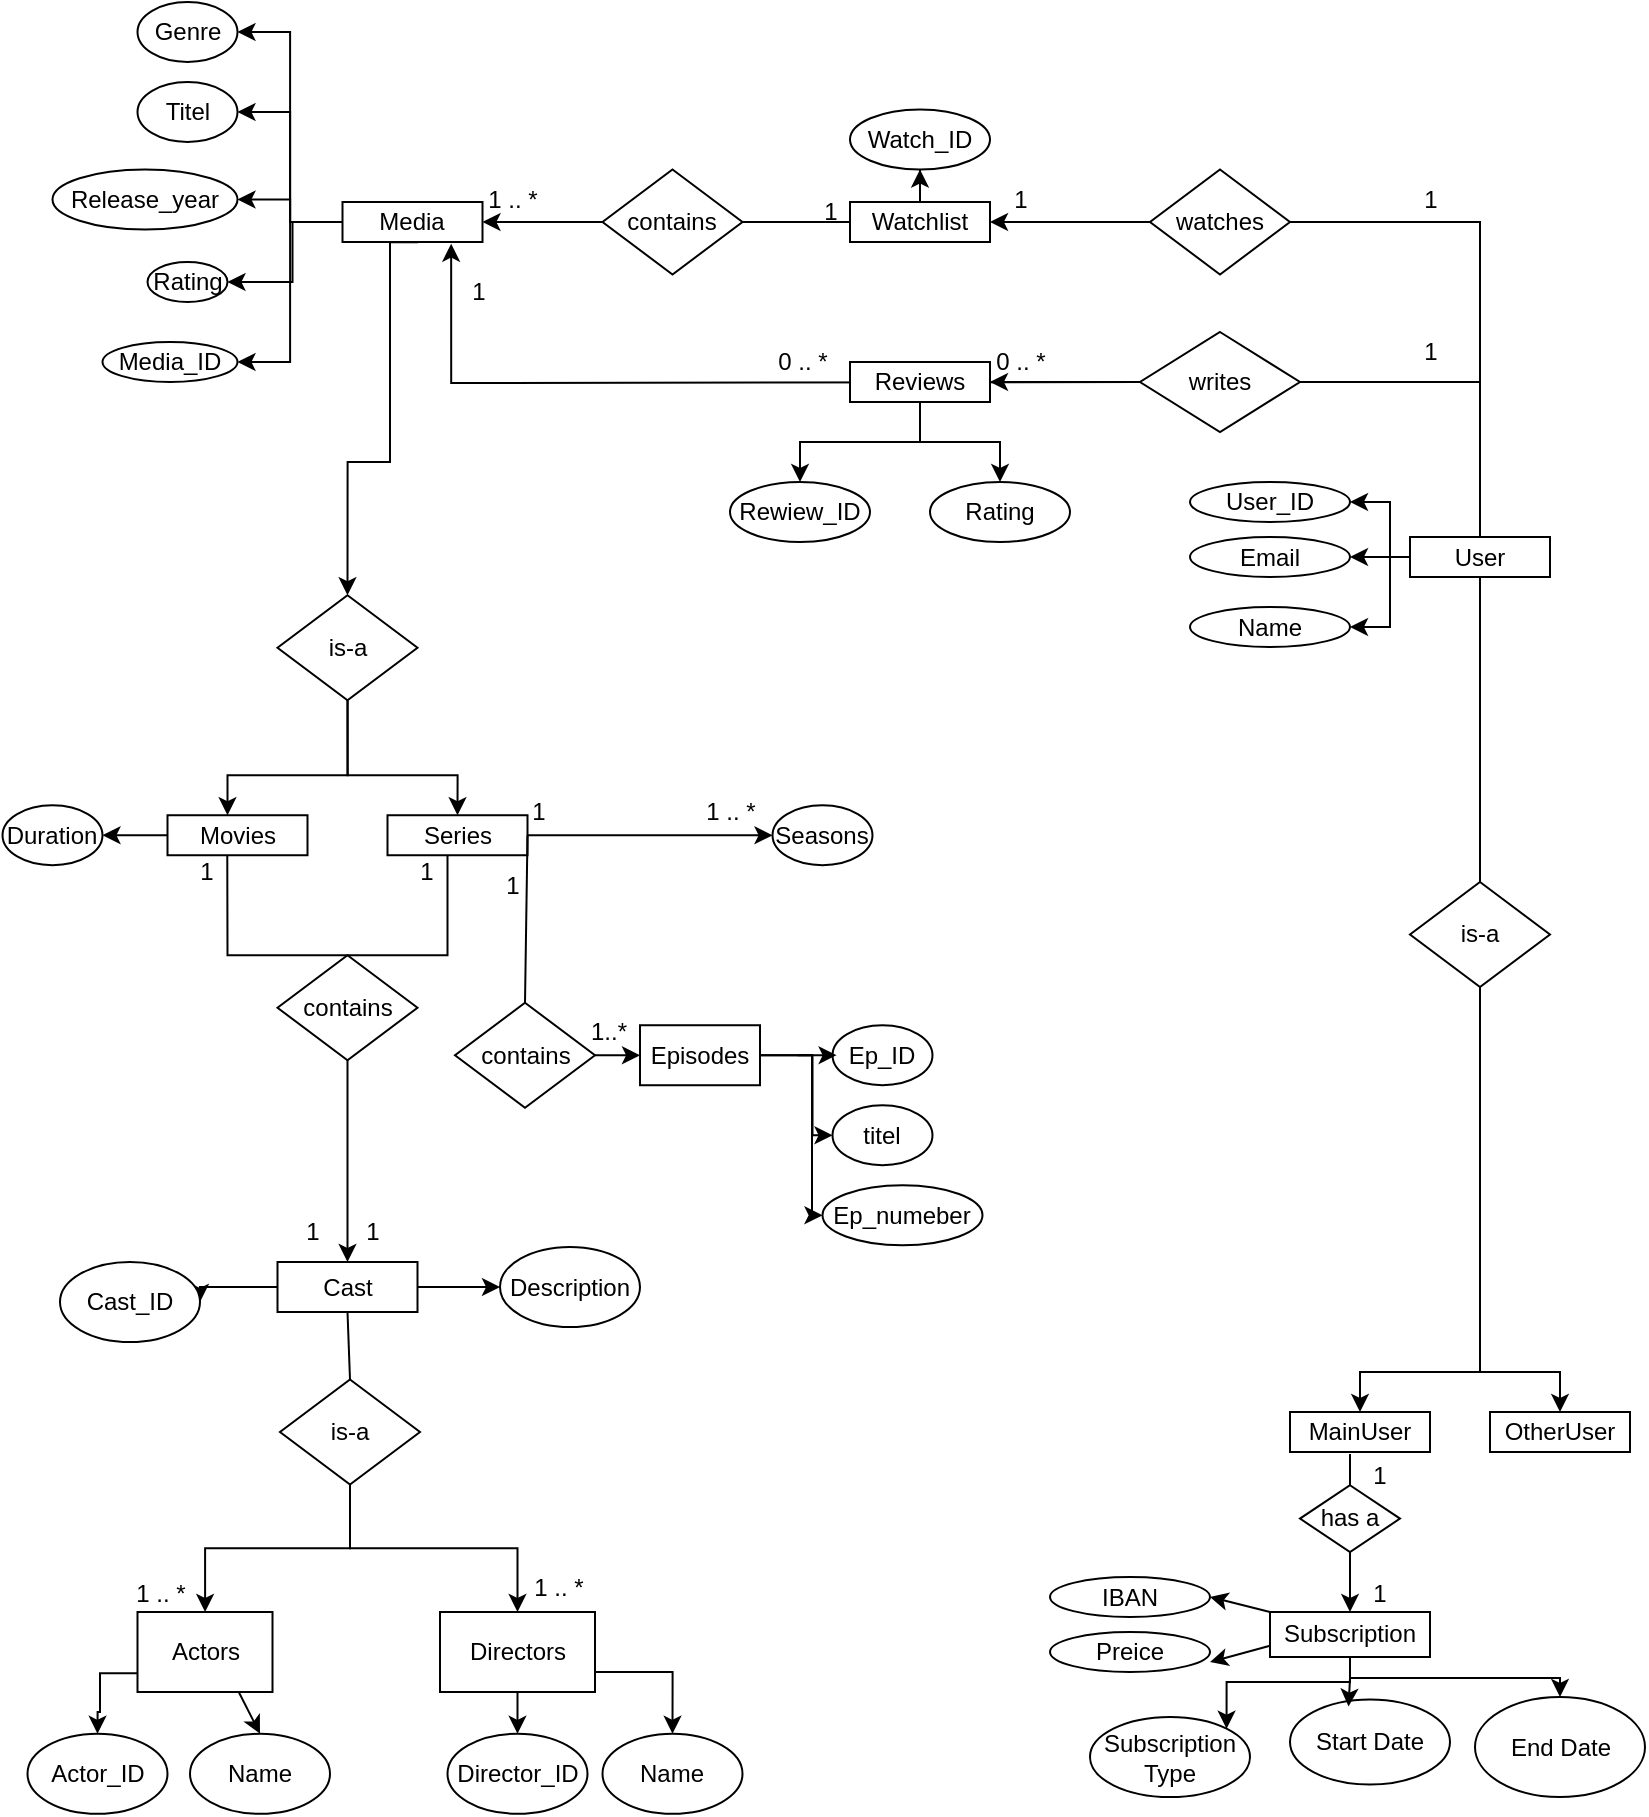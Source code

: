<mxfile version="24.8.6">
  <diagram id="R2lEEEUBdFMjLlhIrx00" name="Page-1">
    <mxGraphModel dx="1122" dy="736" grid="1" gridSize="10" guides="1" tooltips="1" connect="1" arrows="1" fold="1" page="1" pageScale="1" pageWidth="850" pageHeight="1100" math="0" shadow="0" extFonts="Permanent Marker^https://fonts.googleapis.com/css?family=Permanent+Marker">
      <root>
        <mxCell id="0" />
        <mxCell id="1" parent="0" />
        <mxCell id="ododw7PFCaRmxLRYY1u6-10" style="edgeStyle=orthogonalEdgeStyle;rounded=0;orthogonalLoop=1;jettySize=auto;html=1;exitX=0.54;exitY=1.007;exitDx=0;exitDy=0;entryX=0.5;entryY=0;entryDx=0;entryDy=0;exitPerimeter=0;" parent="1" source="ododw7PFCaRmxLRYY1u6-1" target="ododw7PFCaRmxLRYY1u6-3" edge="1">
          <mxGeometry relative="1" as="geometry">
            <mxPoint x="344.931" y="130.069" as="targetPoint" />
            <Array as="points">
              <mxPoint x="220" y="130" />
              <mxPoint x="220" y="240" />
              <mxPoint x="199" y="240" />
            </Array>
          </mxGeometry>
        </mxCell>
        <mxCell id="ododw7PFCaRmxLRYY1u6-12" style="edgeStyle=orthogonalEdgeStyle;rounded=0;orthogonalLoop=1;jettySize=auto;html=1;entryX=1;entryY=0.5;entryDx=0;entryDy=0;" parent="1" source="ododw7PFCaRmxLRYY1u6-1" target="ododw7PFCaRmxLRYY1u6-11" edge="1">
          <mxGeometry relative="1" as="geometry" />
        </mxCell>
        <mxCell id="4snv_okNcYrmUUYU0laY-4" style="edgeStyle=orthogonalEdgeStyle;rounded=0;orthogonalLoop=1;jettySize=auto;html=1;entryX=1;entryY=0.5;entryDx=0;entryDy=0;" parent="1" source="ododw7PFCaRmxLRYY1u6-1" target="4snv_okNcYrmUUYU0laY-1" edge="1">
          <mxGeometry relative="1" as="geometry" />
        </mxCell>
        <mxCell id="4snv_okNcYrmUUYU0laY-5" style="edgeStyle=orthogonalEdgeStyle;rounded=0;orthogonalLoop=1;jettySize=auto;html=1;entryX=1;entryY=0.5;entryDx=0;entryDy=0;" parent="1" source="ododw7PFCaRmxLRYY1u6-1" target="4snv_okNcYrmUUYU0laY-2" edge="1">
          <mxGeometry relative="1" as="geometry" />
        </mxCell>
        <mxCell id="4snv_okNcYrmUUYU0laY-6" style="edgeStyle=orthogonalEdgeStyle;rounded=0;orthogonalLoop=1;jettySize=auto;html=1;entryX=1;entryY=0.5;entryDx=0;entryDy=0;" parent="1" source="ododw7PFCaRmxLRYY1u6-1" target="4snv_okNcYrmUUYU0laY-3" edge="1">
          <mxGeometry relative="1" as="geometry">
            <Array as="points">
              <mxPoint x="171.25" y="120" />
              <mxPoint x="171.25" y="150" />
            </Array>
          </mxGeometry>
        </mxCell>
        <mxCell id="hUXYa30MEbC2z9Zw8lrh-1" style="edgeStyle=orthogonalEdgeStyle;rounded=0;orthogonalLoop=1;jettySize=auto;html=1;entryX=1;entryY=0.5;entryDx=0;entryDy=0;" parent="1" source="ododw7PFCaRmxLRYY1u6-1" target="ododw7PFCaRmxLRYY1u6-14" edge="1">
          <mxGeometry relative="1" as="geometry" />
        </mxCell>
        <mxCell id="ododw7PFCaRmxLRYY1u6-1" value="Media" style="rounded=0;whiteSpace=wrap;html=1;" parent="1" vertex="1">
          <mxGeometry x="196.25" y="110" width="70" height="20" as="geometry" />
        </mxCell>
        <mxCell id="hUXYa30MEbC2z9Zw8lrh-3" style="edgeStyle=orthogonalEdgeStyle;rounded=0;orthogonalLoop=1;jettySize=auto;html=1;entryX=1;entryY=0.5;entryDx=0;entryDy=0;" parent="1" source="ododw7PFCaRmxLRYY1u6-2" target="hUXYa30MEbC2z9Zw8lrh-2" edge="1">
          <mxGeometry relative="1" as="geometry" />
        </mxCell>
        <mxCell id="ododw7PFCaRmxLRYY1u6-2" value="Movies" style="rounded=0;whiteSpace=wrap;html=1;" parent="1" vertex="1">
          <mxGeometry x="108.75" y="416.62" width="70" height="20" as="geometry" />
        </mxCell>
        <mxCell id="ododw7PFCaRmxLRYY1u6-5" style="edgeStyle=orthogonalEdgeStyle;rounded=0;orthogonalLoop=1;jettySize=auto;html=1;exitX=0.5;exitY=1;exitDx=0;exitDy=0;" parent="1" source="ododw7PFCaRmxLRYY1u6-3" target="ododw7PFCaRmxLRYY1u6-2" edge="1">
          <mxGeometry relative="1" as="geometry">
            <Array as="points">
              <mxPoint x="198.75" y="396.62" />
              <mxPoint x="138.75" y="396.62" />
            </Array>
          </mxGeometry>
        </mxCell>
        <mxCell id="ododw7PFCaRmxLRYY1u6-8" style="edgeStyle=orthogonalEdgeStyle;rounded=0;orthogonalLoop=1;jettySize=auto;html=1;entryX=0.5;entryY=0;entryDx=0;entryDy=0;" parent="1" source="ododw7PFCaRmxLRYY1u6-3" target="ododw7PFCaRmxLRYY1u6-6" edge="1">
          <mxGeometry relative="1" as="geometry">
            <Array as="points">
              <mxPoint x="198.75" y="396.62" />
              <mxPoint x="253.75" y="396.62" />
            </Array>
          </mxGeometry>
        </mxCell>
        <mxCell id="ododw7PFCaRmxLRYY1u6-3" value="is-a" style="rhombus;whiteSpace=wrap;html=1;" parent="1" vertex="1">
          <mxGeometry x="163.75" y="306.62" width="70" height="52.5" as="geometry" />
        </mxCell>
        <mxCell id="ododw7PFCaRmxLRYY1u6-25" style="edgeStyle=orthogonalEdgeStyle;rounded=0;orthogonalLoop=1;jettySize=auto;html=1;entryX=0;entryY=0.5;entryDx=0;entryDy=0;" parent="1" source="ododw7PFCaRmxLRYY1u6-6" target="ododw7PFCaRmxLRYY1u6-21" edge="1">
          <mxGeometry relative="1" as="geometry" />
        </mxCell>
        <mxCell id="ododw7PFCaRmxLRYY1u6-6" value="Series" style="rounded=0;whiteSpace=wrap;html=1;" parent="1" vertex="1">
          <mxGeometry x="218.75" y="416.62" width="70" height="20" as="geometry" />
        </mxCell>
        <mxCell id="ododw7PFCaRmxLRYY1u6-11" value="Genre" style="ellipse;whiteSpace=wrap;html=1;" parent="1" vertex="1">
          <mxGeometry x="93.75" y="10" width="50" height="30" as="geometry" />
        </mxCell>
        <mxCell id="ododw7PFCaRmxLRYY1u6-14" value="Media_ID" style="ellipse;whiteSpace=wrap;html=1;" parent="1" vertex="1">
          <mxGeometry x="76.25" y="180" width="67.5" height="20" as="geometry" />
        </mxCell>
        <mxCell id="ododw7PFCaRmxLRYY1u6-21" value="Seasons" style="ellipse;whiteSpace=wrap;html=1;" parent="1" vertex="1">
          <mxGeometry x="411.25" y="411.62" width="50" height="30" as="geometry" />
        </mxCell>
        <mxCell id="xL0sxVGsgrSIJqUNKnKU-6" style="edgeStyle=orthogonalEdgeStyle;rounded=0;orthogonalLoop=1;jettySize=auto;html=1;entryX=0;entryY=0.5;entryDx=0;entryDy=0;" parent="1" target="xL0sxVGsgrSIJqUNKnKU-3" edge="1">
          <mxGeometry relative="1" as="geometry">
            <Array as="points">
              <mxPoint x="431.25" y="536.62" />
              <mxPoint x="431.25" y="576.62" />
            </Array>
            <mxPoint x="423.75" y="536.6" as="sourcePoint" />
          </mxGeometry>
        </mxCell>
        <mxCell id="xL0sxVGsgrSIJqUNKnKU-7" style="edgeStyle=orthogonalEdgeStyle;rounded=0;orthogonalLoop=1;jettySize=auto;html=1;entryX=0;entryY=0.5;entryDx=0;entryDy=0;exitX=1;exitY=0.5;exitDx=0;exitDy=0;" parent="1" source="7Or1WgBIj-IJ1wdiWkvj-67" target="xL0sxVGsgrSIJqUNKnKU-4" edge="1">
          <mxGeometry relative="1" as="geometry">
            <Array as="points">
              <mxPoint x="431" y="537" />
              <mxPoint x="431" y="617" />
            </Array>
            <mxPoint x="423.75" y="536.6" as="sourcePoint" />
          </mxGeometry>
        </mxCell>
        <mxCell id="ododw7PFCaRmxLRYY1u6-28" value="contains" style="rhombus;whiteSpace=wrap;html=1;" parent="1" vertex="1">
          <mxGeometry x="163.75" y="486.62" width="70" height="52.5" as="geometry" />
        </mxCell>
        <mxCell id="ododw7PFCaRmxLRYY1u6-31" value="" style="endArrow=none;html=1;rounded=0;entryX=0.427;entryY=1.006;entryDx=0;entryDy=0;entryPerimeter=0;exitX=0.5;exitY=0;exitDx=0;exitDy=0;" parent="1" source="ododw7PFCaRmxLRYY1u6-28" target="ododw7PFCaRmxLRYY1u6-2" edge="1">
          <mxGeometry width="50" height="50" relative="1" as="geometry">
            <mxPoint x="218.75" y="536.62" as="sourcePoint" />
            <mxPoint x="248.75" y="486.62" as="targetPoint" />
            <Array as="points">
              <mxPoint x="138.75" y="486.62" />
            </Array>
          </mxGeometry>
        </mxCell>
        <mxCell id="ododw7PFCaRmxLRYY1u6-32" value="" style="endArrow=none;html=1;rounded=0;" parent="1" edge="1">
          <mxGeometry width="50" height="50" relative="1" as="geometry">
            <mxPoint x="198.75" y="486.62" as="sourcePoint" />
            <mxPoint x="248.75" y="436.62" as="targetPoint" />
            <Array as="points">
              <mxPoint x="248.75" y="486.62" />
            </Array>
          </mxGeometry>
        </mxCell>
        <mxCell id="ododw7PFCaRmxLRYY1u6-79" style="edgeStyle=orthogonalEdgeStyle;rounded=0;orthogonalLoop=1;jettySize=auto;html=1;entryX=0.5;entryY=1;entryDx=0;entryDy=0;" parent="1" source="ododw7PFCaRmxLRYY1u6-40" target="ododw7PFCaRmxLRYY1u6-77" edge="1">
          <mxGeometry relative="1" as="geometry" />
        </mxCell>
        <mxCell id="ododw7PFCaRmxLRYY1u6-40" value="Watchlist" style="rounded=0;whiteSpace=wrap;html=1;" parent="1" vertex="1">
          <mxGeometry x="450" y="110" width="70" height="20" as="geometry" />
        </mxCell>
        <mxCell id="ododw7PFCaRmxLRYY1u6-43" style="edgeStyle=orthogonalEdgeStyle;rounded=0;orthogonalLoop=1;jettySize=auto;html=1;entryX=1;entryY=0.5;entryDx=0;entryDy=0;" parent="1" source="ododw7PFCaRmxLRYY1u6-41" target="ododw7PFCaRmxLRYY1u6-1" edge="1">
          <mxGeometry relative="1" as="geometry" />
        </mxCell>
        <mxCell id="ododw7PFCaRmxLRYY1u6-41" value="contains" style="rhombus;whiteSpace=wrap;html=1;" parent="1" vertex="1">
          <mxGeometry x="326.25" y="93.75" width="70" height="52.5" as="geometry" />
        </mxCell>
        <mxCell id="ododw7PFCaRmxLRYY1u6-42" value="" style="endArrow=none;html=1;rounded=0;entryX=0;entryY=0.5;entryDx=0;entryDy=0;exitX=1;exitY=0.5;exitDx=0;exitDy=0;" parent="1" source="ododw7PFCaRmxLRYY1u6-41" target="ododw7PFCaRmxLRYY1u6-40" edge="1">
          <mxGeometry width="50" height="50" relative="1" as="geometry">
            <mxPoint x="535" y="210" as="sourcePoint" />
            <mxPoint x="595" y="120" as="targetPoint" />
          </mxGeometry>
        </mxCell>
        <mxCell id="ododw7PFCaRmxLRYY1u6-69" style="edgeStyle=orthogonalEdgeStyle;rounded=0;orthogonalLoop=1;jettySize=auto;html=1;entryX=1;entryY=0.5;entryDx=0;entryDy=0;" parent="1" source="ododw7PFCaRmxLRYY1u6-45" target="ododw7PFCaRmxLRYY1u6-40" edge="1">
          <mxGeometry relative="1" as="geometry" />
        </mxCell>
        <mxCell id="ododw7PFCaRmxLRYY1u6-45" value="watches" style="rhombus;whiteSpace=wrap;html=1;" parent="1" vertex="1">
          <mxGeometry x="600" y="93.75" width="70" height="52.5" as="geometry" />
        </mxCell>
        <mxCell id="ododw7PFCaRmxLRYY1u6-51" value="IBAN" style="ellipse;whiteSpace=wrap;html=1;" parent="1" vertex="1">
          <mxGeometry x="550" y="797.5" width="80" height="20" as="geometry" />
        </mxCell>
        <mxCell id="ododw7PFCaRmxLRYY1u6-52" value="Preice" style="ellipse;whiteSpace=wrap;html=1;" parent="1" vertex="1">
          <mxGeometry x="550" y="825" width="80" height="20" as="geometry" />
        </mxCell>
        <mxCell id="ododw7PFCaRmxLRYY1u6-74" style="edgeStyle=orthogonalEdgeStyle;rounded=0;orthogonalLoop=1;jettySize=auto;html=1;entryX=1;entryY=0.5;entryDx=0;entryDy=0;" parent="1" source="ododw7PFCaRmxLRYY1u6-58" target="ododw7PFCaRmxLRYY1u6-71" edge="1">
          <mxGeometry relative="1" as="geometry">
            <Array as="points">
              <mxPoint x="720" y="288" />
              <mxPoint x="720" y="260" />
            </Array>
          </mxGeometry>
        </mxCell>
        <mxCell id="ododw7PFCaRmxLRYY1u6-75" style="edgeStyle=orthogonalEdgeStyle;rounded=0;orthogonalLoop=1;jettySize=auto;html=1;entryX=1;entryY=0.5;entryDx=0;entryDy=0;" parent="1" source="ododw7PFCaRmxLRYY1u6-58" target="ododw7PFCaRmxLRYY1u6-72" edge="1">
          <mxGeometry relative="1" as="geometry" />
        </mxCell>
        <mxCell id="4snv_okNcYrmUUYU0laY-9" style="edgeStyle=orthogonalEdgeStyle;rounded=0;orthogonalLoop=1;jettySize=auto;html=1;entryX=1;entryY=0.5;entryDx=0;entryDy=0;" parent="1" source="ododw7PFCaRmxLRYY1u6-58" target="4snv_okNcYrmUUYU0laY-8" edge="1">
          <mxGeometry relative="1" as="geometry">
            <Array as="points">
              <mxPoint x="720" y="288" />
              <mxPoint x="720" y="322" />
            </Array>
          </mxGeometry>
        </mxCell>
        <mxCell id="ododw7PFCaRmxLRYY1u6-58" value="User" style="rounded=0;whiteSpace=wrap;html=1;" parent="1" vertex="1">
          <mxGeometry x="730" y="277.5" width="70" height="20" as="geometry" />
        </mxCell>
        <mxCell id="ododw7PFCaRmxLRYY1u6-66" style="edgeStyle=orthogonalEdgeStyle;rounded=0;orthogonalLoop=1;jettySize=auto;html=1;entryX=0.5;entryY=0;entryDx=0;entryDy=0;" parent="1" source="ododw7PFCaRmxLRYY1u6-60" target="ododw7PFCaRmxLRYY1u6-62" edge="1">
          <mxGeometry relative="1" as="geometry">
            <Array as="points">
              <mxPoint x="765" y="695" />
              <mxPoint x="705" y="695" />
            </Array>
          </mxGeometry>
        </mxCell>
        <mxCell id="ododw7PFCaRmxLRYY1u6-67" style="edgeStyle=orthogonalEdgeStyle;rounded=0;orthogonalLoop=1;jettySize=auto;html=1;entryX=0.5;entryY=0;entryDx=0;entryDy=0;" parent="1" source="ododw7PFCaRmxLRYY1u6-60" target="ododw7PFCaRmxLRYY1u6-63" edge="1">
          <mxGeometry relative="1" as="geometry">
            <Array as="points">
              <mxPoint x="765" y="695" />
              <mxPoint x="805" y="695" />
            </Array>
          </mxGeometry>
        </mxCell>
        <mxCell id="ododw7PFCaRmxLRYY1u6-60" value="is-a" style="rhombus;whiteSpace=wrap;html=1;" parent="1" vertex="1">
          <mxGeometry x="730" y="450" width="70" height="52.5" as="geometry" />
        </mxCell>
        <mxCell id="ododw7PFCaRmxLRYY1u6-62" value="MainUser" style="rounded=0;whiteSpace=wrap;html=1;" parent="1" vertex="1">
          <mxGeometry x="670" y="715" width="70" height="20" as="geometry" />
        </mxCell>
        <mxCell id="ododw7PFCaRmxLRYY1u6-63" value="OtherUser" style="rounded=0;whiteSpace=wrap;html=1;" parent="1" vertex="1">
          <mxGeometry x="770" y="715" width="70" height="20" as="geometry" />
        </mxCell>
        <mxCell id="ododw7PFCaRmxLRYY1u6-65" value="" style="endArrow=none;html=1;rounded=0;entryX=0.5;entryY=1;entryDx=0;entryDy=0;exitX=0.5;exitY=0;exitDx=0;exitDy=0;" parent="1" source="ododw7PFCaRmxLRYY1u6-60" target="ododw7PFCaRmxLRYY1u6-58" edge="1">
          <mxGeometry width="50" height="50" relative="1" as="geometry">
            <mxPoint x="740" y="635" as="sourcePoint" />
            <mxPoint x="790" y="585" as="targetPoint" />
          </mxGeometry>
        </mxCell>
        <mxCell id="ododw7PFCaRmxLRYY1u6-68" value="" style="endArrow=none;html=1;rounded=0;entryX=0.5;entryY=0;entryDx=0;entryDy=0;exitX=1;exitY=0.5;exitDx=0;exitDy=0;edgeStyle=orthogonalEdgeStyle;" parent="1" source="ododw7PFCaRmxLRYY1u6-45" target="ododw7PFCaRmxLRYY1u6-58" edge="1">
          <mxGeometry width="50" height="50" relative="1" as="geometry">
            <mxPoint x="680" y="170" as="sourcePoint" />
            <mxPoint x="730" y="120" as="targetPoint" />
          </mxGeometry>
        </mxCell>
        <mxCell id="ododw7PFCaRmxLRYY1u6-71" value="User_ID" style="ellipse;whiteSpace=wrap;html=1;" parent="1" vertex="1">
          <mxGeometry x="620" y="250" width="80" height="20" as="geometry" />
        </mxCell>
        <mxCell id="ododw7PFCaRmxLRYY1u6-72" value="Email" style="ellipse;whiteSpace=wrap;html=1;" parent="1" vertex="1">
          <mxGeometry x="620" y="277.5" width="80" height="20" as="geometry" />
        </mxCell>
        <mxCell id="ododw7PFCaRmxLRYY1u6-73" value="Subscription&lt;div&gt;Type&lt;/div&gt;" style="ellipse;whiteSpace=wrap;html=1;" parent="1" vertex="1">
          <mxGeometry x="570" y="867.5" width="80" height="40" as="geometry" />
        </mxCell>
        <mxCell id="ododw7PFCaRmxLRYY1u6-77" value="Watch_ID" style="ellipse;whiteSpace=wrap;html=1;" parent="1" vertex="1">
          <mxGeometry x="450" y="63.75" width="70" height="30" as="geometry" />
        </mxCell>
        <mxCell id="ododw7PFCaRmxLRYY1u6-84" style="edgeStyle=orthogonalEdgeStyle;rounded=0;orthogonalLoop=1;jettySize=auto;html=1;entryX=0.776;entryY=1.042;entryDx=0;entryDy=0;entryPerimeter=0;" parent="1" target="ododw7PFCaRmxLRYY1u6-1" edge="1">
          <mxGeometry relative="1" as="geometry">
            <mxPoint x="595" y="200" as="sourcePoint" />
          </mxGeometry>
        </mxCell>
        <mxCell id="ododw7PFCaRmxLRYY1u6-88" style="edgeStyle=orthogonalEdgeStyle;rounded=0;orthogonalLoop=1;jettySize=auto;html=1;entryX=0.5;entryY=0;entryDx=0;entryDy=0;" parent="1" source="ododw7PFCaRmxLRYY1u6-82" target="ododw7PFCaRmxLRYY1u6-86" edge="1">
          <mxGeometry relative="1" as="geometry" />
        </mxCell>
        <mxCell id="ododw7PFCaRmxLRYY1u6-82" value="Reviews" style="rounded=0;whiteSpace=wrap;html=1;" parent="1" vertex="1">
          <mxGeometry x="450" y="190" width="70" height="20" as="geometry" />
        </mxCell>
        <mxCell id="ododw7PFCaRmxLRYY1u6-86" value="Rewiew_ID" style="ellipse;whiteSpace=wrap;html=1;" parent="1" vertex="1">
          <mxGeometry x="390" y="250" width="70" height="30" as="geometry" />
        </mxCell>
        <mxCell id="ododw7PFCaRmxLRYY1u6-87" value="Rating" style="ellipse;whiteSpace=wrap;html=1;" parent="1" vertex="1">
          <mxGeometry x="490" y="250" width="70" height="30" as="geometry" />
        </mxCell>
        <mxCell id="ododw7PFCaRmxLRYY1u6-90" style="edgeStyle=orthogonalEdgeStyle;rounded=0;orthogonalLoop=1;jettySize=auto;html=1;entryX=0.5;entryY=0;entryDx=0;entryDy=0;" parent="1" source="ododw7PFCaRmxLRYY1u6-82" target="ododw7PFCaRmxLRYY1u6-87" edge="1">
          <mxGeometry relative="1" as="geometry" />
        </mxCell>
        <mxCell id="4snv_okNcYrmUUYU0laY-1" value="Titel" style="ellipse;whiteSpace=wrap;html=1;" parent="1" vertex="1">
          <mxGeometry x="93.75" y="50" width="50" height="30" as="geometry" />
        </mxCell>
        <mxCell id="4snv_okNcYrmUUYU0laY-2" value="Release_year" style="ellipse;whiteSpace=wrap;html=1;" parent="1" vertex="1">
          <mxGeometry x="51.25" y="93.75" width="92.5" height="30" as="geometry" />
        </mxCell>
        <mxCell id="4snv_okNcYrmUUYU0laY-3" value="Rating" style="ellipse;whiteSpace=wrap;html=1;" parent="1" vertex="1">
          <mxGeometry x="98.75" y="140" width="40" height="20" as="geometry" />
        </mxCell>
        <mxCell id="4snv_okNcYrmUUYU0laY-8" value="Name" style="ellipse;whiteSpace=wrap;html=1;" parent="1" vertex="1">
          <mxGeometry x="620" y="312.5" width="80" height="20" as="geometry" />
        </mxCell>
        <mxCell id="xL0sxVGsgrSIJqUNKnKU-1" value="Ep_ID" style="ellipse;whiteSpace=wrap;html=1;" parent="1" vertex="1">
          <mxGeometry x="441.25" y="521.62" width="50" height="30" as="geometry" />
        </mxCell>
        <mxCell id="xL0sxVGsgrSIJqUNKnKU-3" value="titel" style="ellipse;whiteSpace=wrap;html=1;" parent="1" vertex="1">
          <mxGeometry x="441.25" y="561.62" width="50" height="30" as="geometry" />
        </mxCell>
        <mxCell id="xL0sxVGsgrSIJqUNKnKU-4" value="Ep_numeber" style="ellipse;whiteSpace=wrap;html=1;" parent="1" vertex="1">
          <mxGeometry x="436.25" y="601.62" width="80" height="30" as="geometry" />
        </mxCell>
        <mxCell id="xL0sxVGsgrSIJqUNKnKU-5" style="edgeStyle=orthogonalEdgeStyle;rounded=0;orthogonalLoop=1;jettySize=auto;html=1;entryX=0.04;entryY=0.515;entryDx=0;entryDy=0;entryPerimeter=0;exitX=1;exitY=0.5;exitDx=0;exitDy=0;" parent="1" source="7Or1WgBIj-IJ1wdiWkvj-67" target="xL0sxVGsgrSIJqUNKnKU-1" edge="1">
          <mxGeometry relative="1" as="geometry">
            <mxPoint x="423.75" y="536.6" as="sourcePoint" />
          </mxGeometry>
        </mxCell>
        <mxCell id="xL0sxVGsgrSIJqUNKnKU-10" style="edgeStyle=orthogonalEdgeStyle;rounded=0;orthogonalLoop=1;jettySize=auto;html=1;entryX=0;entryY=0.5;entryDx=0;entryDy=0;" parent="1" source="xL0sxVGsgrSIJqUNKnKU-8" target="7Or1WgBIj-IJ1wdiWkvj-67" edge="1">
          <mxGeometry relative="1" as="geometry">
            <Array as="points">
              <mxPoint x="324" y="537" />
            </Array>
            <mxPoint x="373.75" y="536.62" as="targetPoint" />
          </mxGeometry>
        </mxCell>
        <mxCell id="xL0sxVGsgrSIJqUNKnKU-8" value="contains" style="rhombus;whiteSpace=wrap;html=1;" parent="1" vertex="1">
          <mxGeometry x="252.5" y="510.37" width="70" height="52.5" as="geometry" />
        </mxCell>
        <mxCell id="xL0sxVGsgrSIJqUNKnKU-11" value="" style="endArrow=none;html=1;rounded=0;entryX=1;entryY=0.5;entryDx=0;entryDy=0;exitX=0.5;exitY=0;exitDx=0;exitDy=0;" parent="1" source="xL0sxVGsgrSIJqUNKnKU-8" target="ododw7PFCaRmxLRYY1u6-6" edge="1">
          <mxGeometry width="50" height="50" relative="1" as="geometry">
            <mxPoint x="256.25" y="496.62" as="sourcePoint" />
            <mxPoint x="306.25" y="446.62" as="targetPoint" />
          </mxGeometry>
        </mxCell>
        <mxCell id="xL0sxVGsgrSIJqUNKnKU-23" style="edgeStyle=orthogonalEdgeStyle;rounded=0;orthogonalLoop=1;jettySize=auto;html=1;entryX=0;entryY=0.5;entryDx=0;entryDy=0;" parent="1" source="xL0sxVGsgrSIJqUNKnKU-14" target="xL0sxVGsgrSIJqUNKnKU-22" edge="1">
          <mxGeometry relative="1" as="geometry" />
        </mxCell>
        <mxCell id="hUXYa30MEbC2z9Zw8lrh-6" style="edgeStyle=orthogonalEdgeStyle;rounded=0;orthogonalLoop=1;jettySize=auto;html=1;entryX=1;entryY=0.5;entryDx=0;entryDy=0;exitX=0;exitY=0.5;exitDx=0;exitDy=0;" parent="1" source="xL0sxVGsgrSIJqUNKnKU-14" target="hUXYa30MEbC2z9Zw8lrh-4" edge="1">
          <mxGeometry relative="1" as="geometry">
            <mxPoint x="193.75" y="680" as="sourcePoint" />
          </mxGeometry>
        </mxCell>
        <mxCell id="xL0sxVGsgrSIJqUNKnKU-14" value="Cast" style="rounded=0;whiteSpace=wrap;html=1;" parent="1" vertex="1">
          <mxGeometry x="163.75" y="640" width="70" height="25" as="geometry" />
        </mxCell>
        <mxCell id="xL0sxVGsgrSIJqUNKnKU-21" style="edgeStyle=orthogonalEdgeStyle;rounded=0;orthogonalLoop=1;jettySize=auto;html=1;entryX=0.5;entryY=0;entryDx=0;entryDy=0;exitX=0.5;exitY=1;exitDx=0;exitDy=0;" parent="1" source="ododw7PFCaRmxLRYY1u6-28" target="xL0sxVGsgrSIJqUNKnKU-14" edge="1">
          <mxGeometry relative="1" as="geometry">
            <mxPoint x="174.25" y="522.62" as="sourcePoint" />
            <mxPoint x="99.25" y="586.62" as="targetPoint" />
          </mxGeometry>
        </mxCell>
        <mxCell id="xL0sxVGsgrSIJqUNKnKU-22" value="Description" style="ellipse;whiteSpace=wrap;html=1;" parent="1" vertex="1">
          <mxGeometry x="275" y="632.5" width="70" height="40" as="geometry" />
        </mxCell>
        <mxCell id="hUXYa30MEbC2z9Zw8lrh-2" value="Duration" style="ellipse;whiteSpace=wrap;html=1;" parent="1" vertex="1">
          <mxGeometry x="26.25" y="411.62" width="50" height="30" as="geometry" />
        </mxCell>
        <mxCell id="hUXYa30MEbC2z9Zw8lrh-4" value="Cast_ID" style="ellipse;whiteSpace=wrap;html=1;" parent="1" vertex="1">
          <mxGeometry x="55" y="640" width="70" height="40" as="geometry" />
        </mxCell>
        <mxCell id="7Or1WgBIj-IJ1wdiWkvj-1" value="is-a" style="rhombus;whiteSpace=wrap;html=1;" parent="1" vertex="1">
          <mxGeometry x="165" y="698.75" width="70" height="52.5" as="geometry" />
        </mxCell>
        <mxCell id="7Or1WgBIj-IJ1wdiWkvj-3" value="" style="endArrow=none;html=1;rounded=0;entryX=0.5;entryY=1;entryDx=0;entryDy=0;exitX=0.5;exitY=0;exitDx=0;exitDy=0;" parent="1" source="7Or1WgBIj-IJ1wdiWkvj-1" target="xL0sxVGsgrSIJqUNKnKU-14" edge="1">
          <mxGeometry width="50" height="50" relative="1" as="geometry">
            <mxPoint x="273.75" y="755" as="sourcePoint" />
            <mxPoint x="323.75" y="705" as="targetPoint" />
          </mxGeometry>
        </mxCell>
        <mxCell id="7Or1WgBIj-IJ1wdiWkvj-4" value="" style="endArrow=classic;html=1;rounded=0;exitX=0.5;exitY=1;exitDx=0;exitDy=0;edgeStyle=orthogonalEdgeStyle;" parent="1" source="7Or1WgBIj-IJ1wdiWkvj-1" target="7Or1WgBIj-IJ1wdiWkvj-15" edge="1">
          <mxGeometry width="50" height="50" relative="1" as="geometry">
            <mxPoint x="273.75" y="755" as="sourcePoint" />
            <mxPoint x="196.25" y="815" as="targetPoint" />
          </mxGeometry>
        </mxCell>
        <mxCell id="7Or1WgBIj-IJ1wdiWkvj-5" value="" style="endArrow=classic;html=1;rounded=0;exitX=0.5;exitY=1;exitDx=0;exitDy=0;edgeStyle=orthogonalEdgeStyle;" parent="1" source="7Or1WgBIj-IJ1wdiWkvj-1" target="7Or1WgBIj-IJ1wdiWkvj-16" edge="1">
          <mxGeometry width="50" height="50" relative="1" as="geometry">
            <mxPoint x="273.75" y="755" as="sourcePoint" />
            <mxPoint x="281.25" y="815" as="targetPoint" />
          </mxGeometry>
        </mxCell>
        <mxCell id="7Or1WgBIj-IJ1wdiWkvj-6" value="Actor_ID" style="ellipse;whiteSpace=wrap;html=1;" parent="1" vertex="1">
          <mxGeometry x="38.75" y="875.88" width="70" height="40" as="geometry" />
        </mxCell>
        <mxCell id="7Or1WgBIj-IJ1wdiWkvj-7" value="Director_ID" style="ellipse;whiteSpace=wrap;html=1;" parent="1" vertex="1">
          <mxGeometry x="248.75" y="875.88" width="70" height="40" as="geometry" />
        </mxCell>
        <mxCell id="7Or1WgBIj-IJ1wdiWkvj-8" value="Name" style="ellipse;whiteSpace=wrap;html=1;" parent="1" vertex="1">
          <mxGeometry x="120" y="875.88" width="70" height="40" as="geometry" />
        </mxCell>
        <mxCell id="7Or1WgBIj-IJ1wdiWkvj-9" value="Name" style="ellipse;whiteSpace=wrap;html=1;" parent="1" vertex="1">
          <mxGeometry x="326.25" y="875.88" width="70" height="40" as="geometry" />
        </mxCell>
        <mxCell id="7Or1WgBIj-IJ1wdiWkvj-10" value="" style="endArrow=classic;html=1;rounded=0;exitX=0.03;exitY=0.765;exitDx=0;exitDy=0;entryX=0.5;entryY=0;entryDx=0;entryDy=0;edgeStyle=orthogonalEdgeStyle;exitPerimeter=0;" parent="1" source="7Or1WgBIj-IJ1wdiWkvj-15" target="7Or1WgBIj-IJ1wdiWkvj-6" edge="1">
          <mxGeometry width="50" height="50" relative="1" as="geometry">
            <mxPoint x="168.25" y="845.08" as="sourcePoint" />
            <mxPoint x="226.25" y="825.88" as="targetPoint" />
            <Array as="points">
              <mxPoint x="75" y="846" />
              <mxPoint x="75" y="865" />
              <mxPoint x="74" y="865" />
            </Array>
          </mxGeometry>
        </mxCell>
        <mxCell id="7Or1WgBIj-IJ1wdiWkvj-11" value="" style="endArrow=classic;html=1;rounded=0;exitX=0.75;exitY=1;exitDx=0;exitDy=0;entryX=0.5;entryY=0;entryDx=0;entryDy=0;" parent="1" source="7Or1WgBIj-IJ1wdiWkvj-15" target="7Or1WgBIj-IJ1wdiWkvj-8" edge="1">
          <mxGeometry width="50" height="50" relative="1" as="geometry">
            <mxPoint x="195.69" y="853.16" as="sourcePoint" />
            <mxPoint x="226.25" y="825.88" as="targetPoint" />
          </mxGeometry>
        </mxCell>
        <mxCell id="7Or1WgBIj-IJ1wdiWkvj-12" value="" style="endArrow=classic;html=1;rounded=0;exitX=0.5;exitY=1;exitDx=0;exitDy=0;entryX=0.5;entryY=0;entryDx=0;entryDy=0;" parent="1" source="7Or1WgBIj-IJ1wdiWkvj-16" target="7Or1WgBIj-IJ1wdiWkvj-7" edge="1">
          <mxGeometry width="50" height="50" relative="1" as="geometry">
            <mxPoint x="283.63" y="853.96" as="sourcePoint" />
            <mxPoint x="226.25" y="825.88" as="targetPoint" />
          </mxGeometry>
        </mxCell>
        <mxCell id="7Or1WgBIj-IJ1wdiWkvj-13" value="" style="endArrow=classic;html=1;rounded=0;entryX=0.5;entryY=0;entryDx=0;entryDy=0;edgeStyle=orthogonalEdgeStyle;exitX=1;exitY=0.75;exitDx=0;exitDy=0;" parent="1" source="7Or1WgBIj-IJ1wdiWkvj-16" target="7Or1WgBIj-IJ1wdiWkvj-9" edge="1">
          <mxGeometry width="50" height="50" relative="1" as="geometry">
            <mxPoint x="313.52" y="845.24" as="sourcePoint" />
            <mxPoint x="226.25" y="825.88" as="targetPoint" />
            <Array as="points">
              <mxPoint x="361.75" y="845" />
            </Array>
          </mxGeometry>
        </mxCell>
        <mxCell id="7Or1WgBIj-IJ1wdiWkvj-15" value="Actors" style="rounded=0;whiteSpace=wrap;html=1;" parent="1" vertex="1">
          <mxGeometry x="93.75" y="815" width="67.5" height="40" as="geometry" />
        </mxCell>
        <mxCell id="7Or1WgBIj-IJ1wdiWkvj-16" value="Directors" style="rounded=0;whiteSpace=wrap;html=1;" parent="1" vertex="1">
          <mxGeometry x="245" y="815" width="77.5" height="40" as="geometry" />
        </mxCell>
        <mxCell id="7Or1WgBIj-IJ1wdiWkvj-17" value="has a" style="rhombus;whiteSpace=wrap;html=1;" parent="1" vertex="1">
          <mxGeometry x="675" y="751.62" width="50" height="33.38" as="geometry" />
        </mxCell>
        <mxCell id="7Or1WgBIj-IJ1wdiWkvj-18" value="" style="endArrow=none;html=1;rounded=0;exitX=0.5;exitY=0;exitDx=0;exitDy=0;" parent="1" source="7Or1WgBIj-IJ1wdiWkvj-17" edge="1">
          <mxGeometry width="50" height="50" relative="1" as="geometry">
            <mxPoint x="600" y="810" as="sourcePoint" />
            <mxPoint x="700" y="736" as="targetPoint" />
          </mxGeometry>
        </mxCell>
        <mxCell id="7Or1WgBIj-IJ1wdiWkvj-65" style="rounded=0;orthogonalLoop=1;jettySize=auto;html=1;exitX=0;exitY=0.75;exitDx=0;exitDy=0;" parent="1" source="7Or1WgBIj-IJ1wdiWkvj-29" edge="1">
          <mxGeometry relative="1" as="geometry">
            <mxPoint x="630" y="840" as="targetPoint" />
          </mxGeometry>
        </mxCell>
        <mxCell id="7Or1WgBIj-IJ1wdiWkvj-66" style="rounded=0;orthogonalLoop=1;jettySize=auto;html=1;exitX=0;exitY=0;exitDx=0;exitDy=0;entryX=1;entryY=0.5;entryDx=0;entryDy=0;" parent="1" source="7Or1WgBIj-IJ1wdiWkvj-29" target="ododw7PFCaRmxLRYY1u6-51" edge="1">
          <mxGeometry relative="1" as="geometry" />
        </mxCell>
        <mxCell id="7Or1WgBIj-IJ1wdiWkvj-29" value="Subscription" style="rounded=0;whiteSpace=wrap;html=1;" parent="1" vertex="1">
          <mxGeometry x="660" y="815" width="80" height="22.5" as="geometry" />
        </mxCell>
        <mxCell id="7Or1WgBIj-IJ1wdiWkvj-30" value="Start Date" style="ellipse;whiteSpace=wrap;html=1;" parent="1" vertex="1">
          <mxGeometry x="670" y="858.75" width="80" height="42.5" as="geometry" />
        </mxCell>
        <mxCell id="7Or1WgBIj-IJ1wdiWkvj-33" value="End Date" style="ellipse;whiteSpace=wrap;html=1;" parent="1" vertex="1">
          <mxGeometry x="762.5" y="857.5" width="85" height="50" as="geometry" />
        </mxCell>
        <mxCell id="7Or1WgBIj-IJ1wdiWkvj-34" value="" style="endArrow=classic;html=1;rounded=0;entryX=1;entryY=0;entryDx=0;entryDy=0;edgeStyle=orthogonalEdgeStyle;" parent="1" target="ododw7PFCaRmxLRYY1u6-73" edge="1">
          <mxGeometry width="50" height="50" relative="1" as="geometry">
            <mxPoint x="700" y="840" as="sourcePoint" />
            <mxPoint x="660" y="850" as="targetPoint" />
            <Array as="points">
              <mxPoint x="700" y="850" />
              <mxPoint x="638" y="850" />
            </Array>
          </mxGeometry>
        </mxCell>
        <mxCell id="7Or1WgBIj-IJ1wdiWkvj-35" value="" style="endArrow=classic;html=1;rounded=0;exitX=0.5;exitY=1;exitDx=0;exitDy=0;entryX=0.366;entryY=0.083;entryDx=0;entryDy=0;entryPerimeter=0;edgeStyle=orthogonalEdgeStyle;" parent="1" source="7Or1WgBIj-IJ1wdiWkvj-29" target="7Or1WgBIj-IJ1wdiWkvj-30" edge="1">
          <mxGeometry width="50" height="50" relative="1" as="geometry">
            <mxPoint x="610" y="900" as="sourcePoint" />
            <mxPoint x="660" y="850" as="targetPoint" />
          </mxGeometry>
        </mxCell>
        <mxCell id="7Or1WgBIj-IJ1wdiWkvj-36" value="" style="endArrow=classic;html=1;rounded=0;exitX=0.75;exitY=1;exitDx=0;exitDy=0;edgeStyle=orthogonalEdgeStyle;" parent="1" source="7Or1WgBIj-IJ1wdiWkvj-29" target="7Or1WgBIj-IJ1wdiWkvj-33" edge="1">
          <mxGeometry width="50" height="50" relative="1" as="geometry">
            <mxPoint x="610" y="900" as="sourcePoint" />
            <mxPoint x="660" y="850" as="targetPoint" />
            <Array as="points">
              <mxPoint x="700" y="838" />
              <mxPoint x="700" y="848" />
              <mxPoint x="805" y="848" />
            </Array>
          </mxGeometry>
        </mxCell>
        <mxCell id="7Or1WgBIj-IJ1wdiWkvj-37" value="" style="endArrow=classic;html=1;rounded=0;exitX=0.5;exitY=1;exitDx=0;exitDy=0;entryX=0.5;entryY=0;entryDx=0;entryDy=0;" parent="1" source="7Or1WgBIj-IJ1wdiWkvj-17" target="7Or1WgBIj-IJ1wdiWkvj-29" edge="1">
          <mxGeometry width="50" height="50" relative="1" as="geometry">
            <mxPoint x="610" y="900" as="sourcePoint" />
            <mxPoint x="660" y="850" as="targetPoint" />
          </mxGeometry>
        </mxCell>
        <mxCell id="7Or1WgBIj-IJ1wdiWkvj-45" value="writes" style="rhombus;whiteSpace=wrap;html=1;" parent="1" vertex="1">
          <mxGeometry x="595" y="175" width="80" height="50" as="geometry" />
        </mxCell>
        <mxCell id="7Or1WgBIj-IJ1wdiWkvj-46" value="" style="endArrow=none;html=1;rounded=0;exitX=1;exitY=0.5;exitDx=0;exitDy=0;entryX=0.5;entryY=0;entryDx=0;entryDy=0;edgeStyle=orthogonalEdgeStyle;" parent="1" source="7Or1WgBIj-IJ1wdiWkvj-45" target="ododw7PFCaRmxLRYY1u6-58" edge="1">
          <mxGeometry width="50" height="50" relative="1" as="geometry">
            <mxPoint x="540" y="190" as="sourcePoint" />
            <mxPoint x="590" y="140" as="targetPoint" />
          </mxGeometry>
        </mxCell>
        <mxCell id="7Or1WgBIj-IJ1wdiWkvj-47" value="" style="endArrow=classic;html=1;rounded=0;exitX=0;exitY=0.5;exitDx=0;exitDy=0;entryX=1;entryY=0.5;entryDx=0;entryDy=0;" parent="1" source="7Or1WgBIj-IJ1wdiWkvj-45" target="ododw7PFCaRmxLRYY1u6-82" edge="1">
          <mxGeometry width="50" height="50" relative="1" as="geometry">
            <mxPoint x="540" y="190" as="sourcePoint" />
            <mxPoint x="590" y="140" as="targetPoint" />
          </mxGeometry>
        </mxCell>
        <mxCell id="7Or1WgBIj-IJ1wdiWkvj-48" value="1 .. *" style="text;html=1;align=center;verticalAlign=middle;resizable=0;points=[];autosize=1;strokeColor=none;fillColor=none;" parent="1" vertex="1">
          <mxGeometry x="256.25" y="93.75" width="50" height="30" as="geometry" />
        </mxCell>
        <mxCell id="7Or1WgBIj-IJ1wdiWkvj-49" value="0 .. *" style="text;html=1;align=center;verticalAlign=middle;resizable=0;points=[];autosize=1;strokeColor=none;fillColor=none;" parent="1" vertex="1">
          <mxGeometry x="510" y="175" width="50" height="30" as="geometry" />
        </mxCell>
        <mxCell id="7Or1WgBIj-IJ1wdiWkvj-50" value="1" style="text;html=1;align=center;verticalAlign=middle;resizable=0;points=[];autosize=1;strokeColor=none;fillColor=none;" parent="1" vertex="1">
          <mxGeometry x="520" y="93.75" width="30" height="30" as="geometry" />
        </mxCell>
        <mxCell id="7Or1WgBIj-IJ1wdiWkvj-51" value="1" style="text;html=1;align=center;verticalAlign=middle;resizable=0;points=[];autosize=1;strokeColor=none;fillColor=none;" parent="1" vertex="1">
          <mxGeometry x="725" y="93.75" width="30" height="30" as="geometry" />
        </mxCell>
        <mxCell id="7Or1WgBIj-IJ1wdiWkvj-53" value="1" style="text;html=1;align=center;verticalAlign=middle;resizable=0;points=[];autosize=1;strokeColor=none;fillColor=none;" parent="1" vertex="1">
          <mxGeometry x="425" y="100" width="30" height="30" as="geometry" />
        </mxCell>
        <mxCell id="7Or1WgBIj-IJ1wdiWkvj-54" value="1" style="text;html=1;align=center;verticalAlign=middle;resizable=0;points=[];autosize=1;strokeColor=none;fillColor=none;" parent="1" vertex="1">
          <mxGeometry x="725" y="170" width="30" height="30" as="geometry" />
        </mxCell>
        <mxCell id="7Or1WgBIj-IJ1wdiWkvj-56" value="1" style="text;html=1;align=center;verticalAlign=middle;whiteSpace=wrap;rounded=0;" parent="1" vertex="1">
          <mxGeometry x="700" y="735" width="30" height="23.38" as="geometry" />
        </mxCell>
        <mxCell id="7Or1WgBIj-IJ1wdiWkvj-57" value="1" style="text;html=1;align=center;verticalAlign=middle;whiteSpace=wrap;rounded=0;" parent="1" vertex="1">
          <mxGeometry x="700" y="794.12" width="30" height="23.38" as="geometry" />
        </mxCell>
        <mxCell id="7Or1WgBIj-IJ1wdiWkvj-67" value="Episodes" style="rounded=0;whiteSpace=wrap;html=1;" parent="1" vertex="1">
          <mxGeometry x="345" y="521.62" width="60" height="30" as="geometry" />
        </mxCell>
        <mxCell id="vSltGGHUzny2SkYwcPCa-2" value="0 .. *" style="text;html=1;align=center;verticalAlign=middle;resizable=0;points=[];autosize=1;strokeColor=none;fillColor=none;" vertex="1" parent="1">
          <mxGeometry x="401.25" y="175" width="50" height="30" as="geometry" />
        </mxCell>
        <mxCell id="vSltGGHUzny2SkYwcPCa-4" value="1" style="text;html=1;align=center;verticalAlign=middle;resizable=0;points=[];autosize=1;strokeColor=none;fillColor=none;" vertex="1" parent="1">
          <mxGeometry x="248.75" y="140" width="30" height="30" as="geometry" />
        </mxCell>
        <mxCell id="vSltGGHUzny2SkYwcPCa-5" value="1" style="text;html=1;align=center;verticalAlign=middle;resizable=0;points=[];autosize=1;strokeColor=none;fillColor=none;" vertex="1" parent="1">
          <mxGeometry x="278.75" y="400" width="30" height="30" as="geometry" />
        </mxCell>
        <mxCell id="vSltGGHUzny2SkYwcPCa-6" value="1 .. *" style="text;html=1;align=center;verticalAlign=middle;resizable=0;points=[];autosize=1;strokeColor=none;fillColor=none;" vertex="1" parent="1">
          <mxGeometry x="365" y="400" width="50" height="30" as="geometry" />
        </mxCell>
        <mxCell id="vSltGGHUzny2SkYwcPCa-7" value="1" style="text;html=1;align=center;verticalAlign=middle;resizable=0;points=[];autosize=1;strokeColor=none;fillColor=none;" vertex="1" parent="1">
          <mxGeometry x="266.25" y="436.62" width="30" height="30" as="geometry" />
        </mxCell>
        <mxCell id="vSltGGHUzny2SkYwcPCa-8" value="1..*" style="text;html=1;align=center;verticalAlign=middle;resizable=0;points=[];autosize=1;strokeColor=none;fillColor=none;" vertex="1" parent="1">
          <mxGeometry x="308.75" y="510.37" width="40" height="30" as="geometry" />
        </mxCell>
        <mxCell id="vSltGGHUzny2SkYwcPCa-9" value="1" style="text;html=1;align=center;verticalAlign=middle;resizable=0;points=[];autosize=1;strokeColor=none;fillColor=none;" vertex="1" parent="1">
          <mxGeometry x="222.5" y="430" width="30" height="30" as="geometry" />
        </mxCell>
        <mxCell id="vSltGGHUzny2SkYwcPCa-10" value="1" style="text;html=1;align=center;verticalAlign=middle;resizable=0;points=[];autosize=1;strokeColor=none;fillColor=none;" vertex="1" parent="1">
          <mxGeometry x="196.25" y="610" width="30" height="30" as="geometry" />
        </mxCell>
        <mxCell id="vSltGGHUzny2SkYwcPCa-11" value="1" style="text;html=1;align=center;verticalAlign=middle;resizable=0;points=[];autosize=1;strokeColor=none;fillColor=none;" vertex="1" parent="1">
          <mxGeometry x="112.5" y="430" width="30" height="30" as="geometry" />
        </mxCell>
        <mxCell id="vSltGGHUzny2SkYwcPCa-12" value="1" style="text;html=1;align=center;verticalAlign=middle;resizable=0;points=[];autosize=1;strokeColor=none;fillColor=none;" vertex="1" parent="1">
          <mxGeometry x="166.25" y="610" width="30" height="30" as="geometry" />
        </mxCell>
        <mxCell id="vSltGGHUzny2SkYwcPCa-13" value="1 .. *" style="text;html=1;align=center;verticalAlign=middle;resizable=0;points=[];autosize=1;strokeColor=none;fillColor=none;" vertex="1" parent="1">
          <mxGeometry x="80" y="790.81" width="50" height="30" as="geometry" />
        </mxCell>
        <mxCell id="vSltGGHUzny2SkYwcPCa-14" value="1 .. *" style="text;html=1;align=center;verticalAlign=middle;resizable=0;points=[];autosize=1;strokeColor=none;fillColor=none;" vertex="1" parent="1">
          <mxGeometry x="278.75" y="787.5" width="50" height="30" as="geometry" />
        </mxCell>
      </root>
    </mxGraphModel>
  </diagram>
</mxfile>
